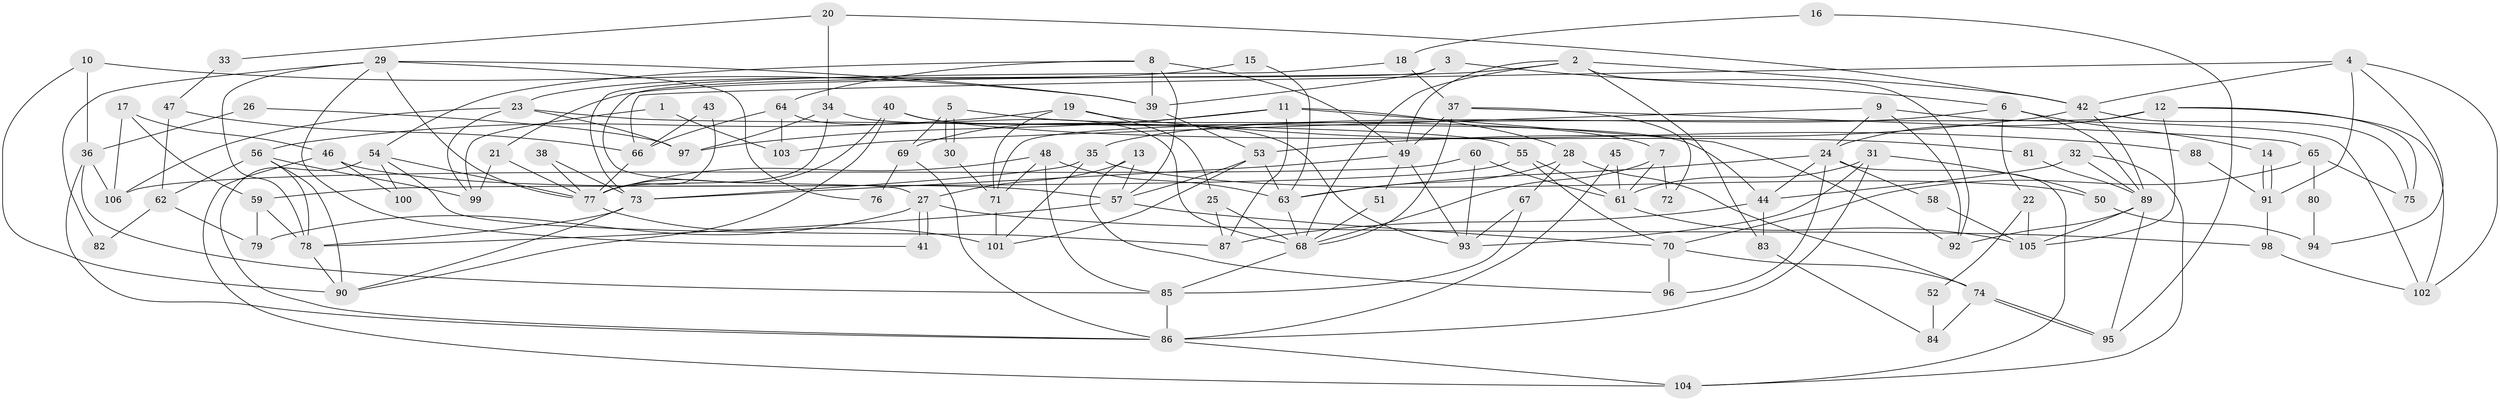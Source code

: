 // coarse degree distribution, {2: 0.15942028985507245, 7: 0.17391304347826086, 3: 0.18840579710144928, 6: 0.057971014492753624, 5: 0.10144927536231885, 9: 0.07246376811594203, 4: 0.17391304347826086, 8: 0.043478260869565216, 10: 0.014492753623188406, 11: 0.014492753623188406}
// Generated by graph-tools (version 1.1) at 2025/52/02/27/25 19:52:06]
// undirected, 106 vertices, 212 edges
graph export_dot {
graph [start="1"]
  node [color=gray90,style=filled];
  1;
  2;
  3;
  4;
  5;
  6;
  7;
  8;
  9;
  10;
  11;
  12;
  13;
  14;
  15;
  16;
  17;
  18;
  19;
  20;
  21;
  22;
  23;
  24;
  25;
  26;
  27;
  28;
  29;
  30;
  31;
  32;
  33;
  34;
  35;
  36;
  37;
  38;
  39;
  40;
  41;
  42;
  43;
  44;
  45;
  46;
  47;
  48;
  49;
  50;
  51;
  52;
  53;
  54;
  55;
  56;
  57;
  58;
  59;
  60;
  61;
  62;
  63;
  64;
  65;
  66;
  67;
  68;
  69;
  70;
  71;
  72;
  73;
  74;
  75;
  76;
  77;
  78;
  79;
  80;
  81;
  82;
  83;
  84;
  85;
  86;
  87;
  88;
  89;
  90;
  91;
  92;
  93;
  94;
  95;
  96;
  97;
  98;
  99;
  100;
  101;
  102;
  103;
  104;
  105;
  106;
  1 -- 103;
  1 -- 99;
  2 -- 68;
  2 -- 49;
  2 -- 21;
  2 -- 42;
  2 -- 83;
  2 -- 92;
  3 -- 6;
  3 -- 39;
  3 -- 27;
  4 -- 42;
  4 -- 66;
  4 -- 91;
  4 -- 94;
  4 -- 102;
  5 -- 30;
  5 -- 30;
  5 -- 69;
  5 -- 7;
  6 -- 89;
  6 -- 35;
  6 -- 14;
  6 -- 22;
  7 -- 68;
  7 -- 61;
  7 -- 72;
  8 -- 57;
  8 -- 39;
  8 -- 49;
  8 -- 54;
  8 -- 64;
  9 -- 102;
  9 -- 92;
  9 -- 24;
  9 -- 103;
  10 -- 36;
  10 -- 90;
  10 -- 39;
  11 -- 87;
  11 -- 28;
  11 -- 69;
  11 -- 92;
  11 -- 97;
  12 -- 24;
  12 -- 102;
  12 -- 71;
  12 -- 75;
  12 -- 105;
  13 -- 96;
  13 -- 27;
  13 -- 57;
  14 -- 91;
  14 -- 91;
  15 -- 23;
  15 -- 63;
  16 -- 18;
  16 -- 95;
  17 -- 106;
  17 -- 59;
  17 -- 46;
  18 -- 73;
  18 -- 37;
  19 -- 71;
  19 -- 56;
  19 -- 25;
  19 -- 88;
  20 -- 34;
  20 -- 42;
  20 -- 33;
  21 -- 77;
  21 -- 99;
  22 -- 105;
  22 -- 52;
  23 -- 106;
  23 -- 55;
  23 -- 97;
  23 -- 99;
  24 -- 63;
  24 -- 44;
  24 -- 58;
  24 -- 96;
  24 -- 104;
  25 -- 87;
  25 -- 68;
  26 -- 97;
  26 -- 36;
  27 -- 41;
  27 -- 41;
  27 -- 79;
  27 -- 98;
  28 -- 63;
  28 -- 74;
  28 -- 67;
  29 -- 77;
  29 -- 78;
  29 -- 39;
  29 -- 41;
  29 -- 76;
  29 -- 82;
  30 -- 71;
  31 -- 61;
  31 -- 93;
  31 -- 50;
  31 -- 86;
  32 -- 89;
  32 -- 44;
  32 -- 104;
  33 -- 47;
  34 -- 97;
  34 -- 77;
  34 -- 44;
  35 -- 73;
  35 -- 101;
  35 -- 50;
  36 -- 85;
  36 -- 86;
  36 -- 106;
  37 -- 49;
  37 -- 68;
  37 -- 65;
  37 -- 72;
  38 -- 73;
  38 -- 77;
  39 -- 53;
  40 -- 90;
  40 -- 77;
  40 -- 81;
  40 -- 93;
  42 -- 53;
  42 -- 75;
  42 -- 89;
  43 -- 77;
  43 -- 66;
  44 -- 83;
  44 -- 87;
  45 -- 61;
  45 -- 86;
  46 -- 104;
  46 -- 57;
  46 -- 100;
  47 -- 62;
  47 -- 66;
  48 -- 63;
  48 -- 77;
  48 -- 71;
  48 -- 85;
  49 -- 93;
  49 -- 51;
  49 -- 73;
  50 -- 94;
  51 -- 68;
  52 -- 84;
  53 -- 57;
  53 -- 63;
  53 -- 101;
  54 -- 86;
  54 -- 77;
  54 -- 87;
  54 -- 100;
  55 -- 70;
  55 -- 61;
  55 -- 59;
  56 -- 78;
  56 -- 99;
  56 -- 62;
  56 -- 90;
  57 -- 70;
  57 -- 78;
  58 -- 105;
  59 -- 78;
  59 -- 79;
  60 -- 61;
  60 -- 93;
  60 -- 106;
  61 -- 105;
  62 -- 79;
  62 -- 82;
  63 -- 68;
  64 -- 68;
  64 -- 66;
  64 -- 103;
  65 -- 75;
  65 -- 70;
  65 -- 80;
  66 -- 77;
  67 -- 85;
  67 -- 93;
  68 -- 85;
  69 -- 86;
  69 -- 76;
  70 -- 74;
  70 -- 96;
  71 -- 101;
  73 -- 90;
  73 -- 78;
  74 -- 95;
  74 -- 95;
  74 -- 84;
  77 -- 101;
  78 -- 90;
  80 -- 94;
  81 -- 89;
  83 -- 84;
  85 -- 86;
  86 -- 104;
  88 -- 91;
  89 -- 92;
  89 -- 95;
  89 -- 105;
  91 -- 98;
  98 -- 102;
}
